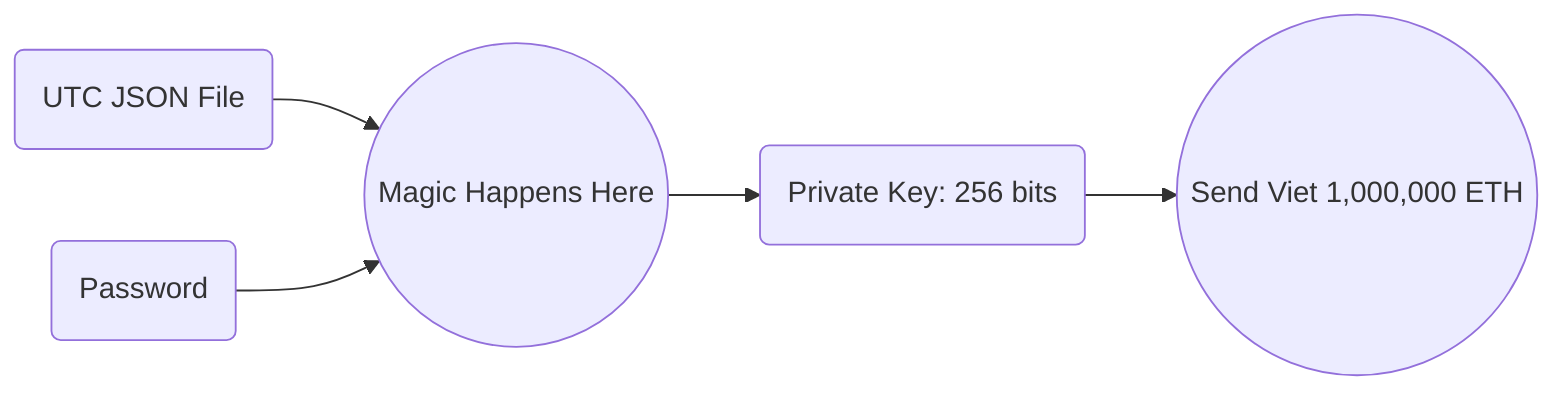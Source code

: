 graph LR

Priv(Private Key: 256 bits)
Pwd(Password)
UTCFile(UTC JSON File)
Magic((Magic Happens Here))
Send((Send Viet 1,000,000 ETH))

Magic --> Priv;
UTCFile --> Magic;
Pwd --> Magic;
Priv --> Send;